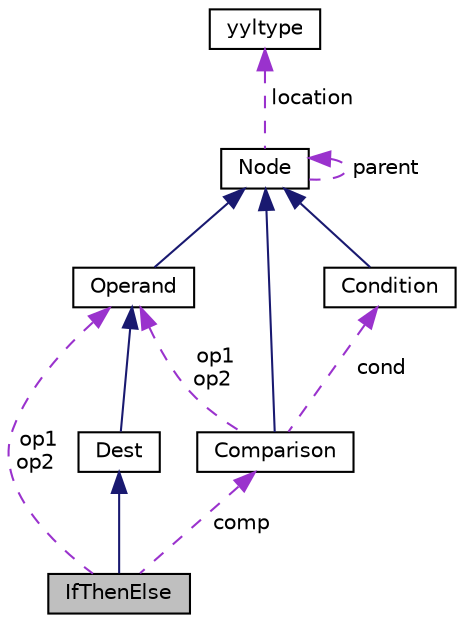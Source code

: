digraph "IfThenElse"
{
  edge [fontname="Helvetica",fontsize="10",labelfontname="Helvetica",labelfontsize="10"];
  node [fontname="Helvetica",fontsize="10",shape=record];
  Node4 [label="IfThenElse",height=0.2,width=0.4,color="black", fillcolor="grey75", style="filled", fontcolor="black"];
  Node5 -> Node4 [dir="back",color="midnightblue",fontsize="10",style="solid"];
  Node5 [label="Dest",height=0.2,width=0.4,color="black", fillcolor="white", style="filled",URL="$class_dest.html"];
  Node6 -> Node5 [dir="back",color="midnightblue",fontsize="10",style="solid"];
  Node6 [label="Operand",height=0.2,width=0.4,color="black", fillcolor="white", style="filled",URL="$class_operand.html"];
  Node7 -> Node6 [dir="back",color="midnightblue",fontsize="10",style="solid"];
  Node7 [label="Node",height=0.2,width=0.4,color="black", fillcolor="white", style="filled",URL="$class_node.html"];
  Node7 -> Node7 [dir="back",color="darkorchid3",fontsize="10",style="dashed",label=" parent" ];
  Node8 -> Node7 [dir="back",color="darkorchid3",fontsize="10",style="dashed",label=" location" ];
  Node8 [label="yyltype",height=0.2,width=0.4,color="black", fillcolor="white", style="filled",URL="$structyyltype.html"];
  Node9 -> Node4 [dir="back",color="darkorchid3",fontsize="10",style="dashed",label=" comp" ];
  Node9 [label="Comparison",height=0.2,width=0.4,color="black", fillcolor="white", style="filled",URL="$class_comparison.html"];
  Node7 -> Node9 [dir="back",color="midnightblue",fontsize="10",style="solid"];
  Node10 -> Node9 [dir="back",color="darkorchid3",fontsize="10",style="dashed",label=" cond" ];
  Node10 [label="Condition",height=0.2,width=0.4,color="black", fillcolor="white", style="filled",URL="$class_condition.html"];
  Node7 -> Node10 [dir="back",color="midnightblue",fontsize="10",style="solid"];
  Node6 -> Node9 [dir="back",color="darkorchid3",fontsize="10",style="dashed",label=" op1\nop2" ];
  Node6 -> Node4 [dir="back",color="darkorchid3",fontsize="10",style="dashed",label=" op1\nop2" ];
}
